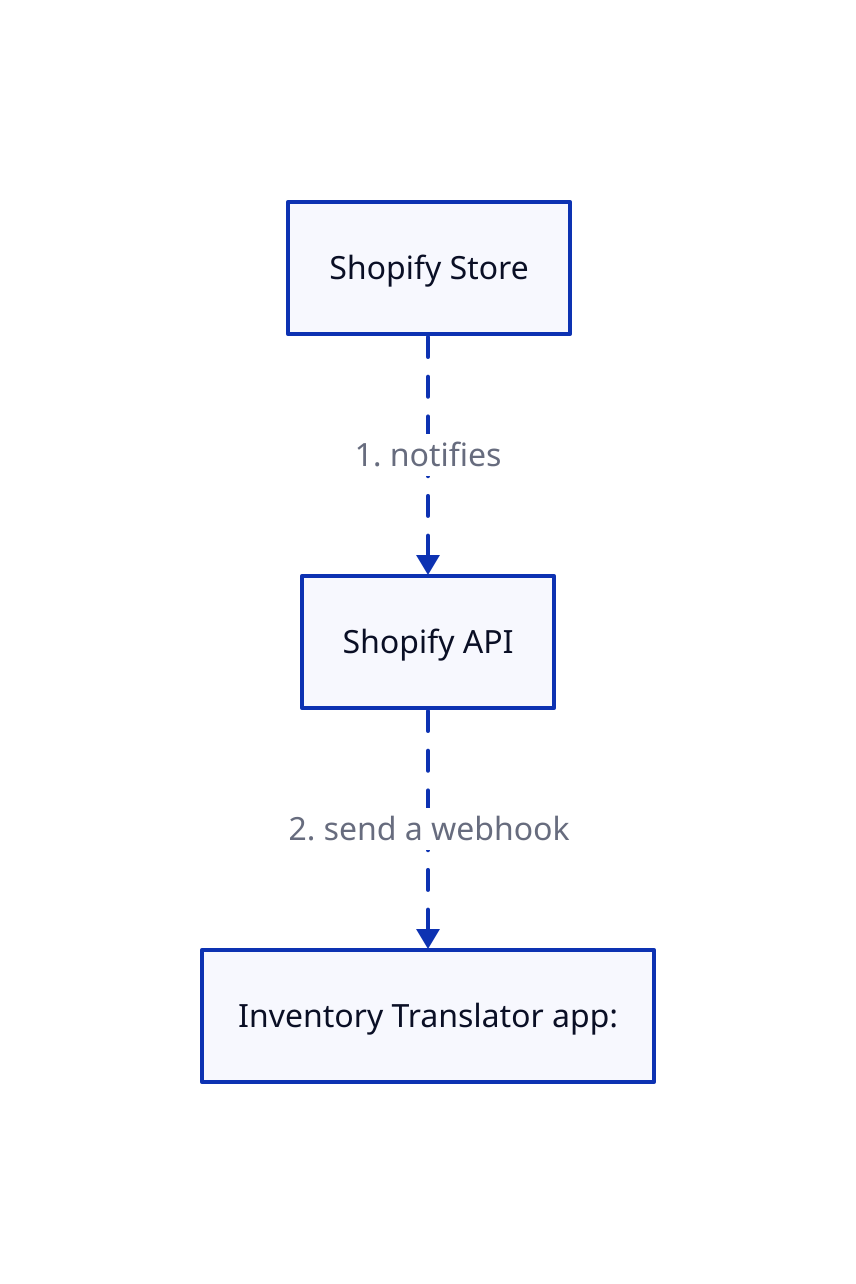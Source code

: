 Shopify_Store: Shopify Store
Shopify_API: Shopify API
Inventory_Translator: Inventory Translator app:

Shopify_Store -> Shopify_API: 1. notifies {
  style: {
    animated: true
  }
}
Shopify_API -> Inventory_Translator: 2. send a webhook {
  style: {
    animated: true
  }
}
